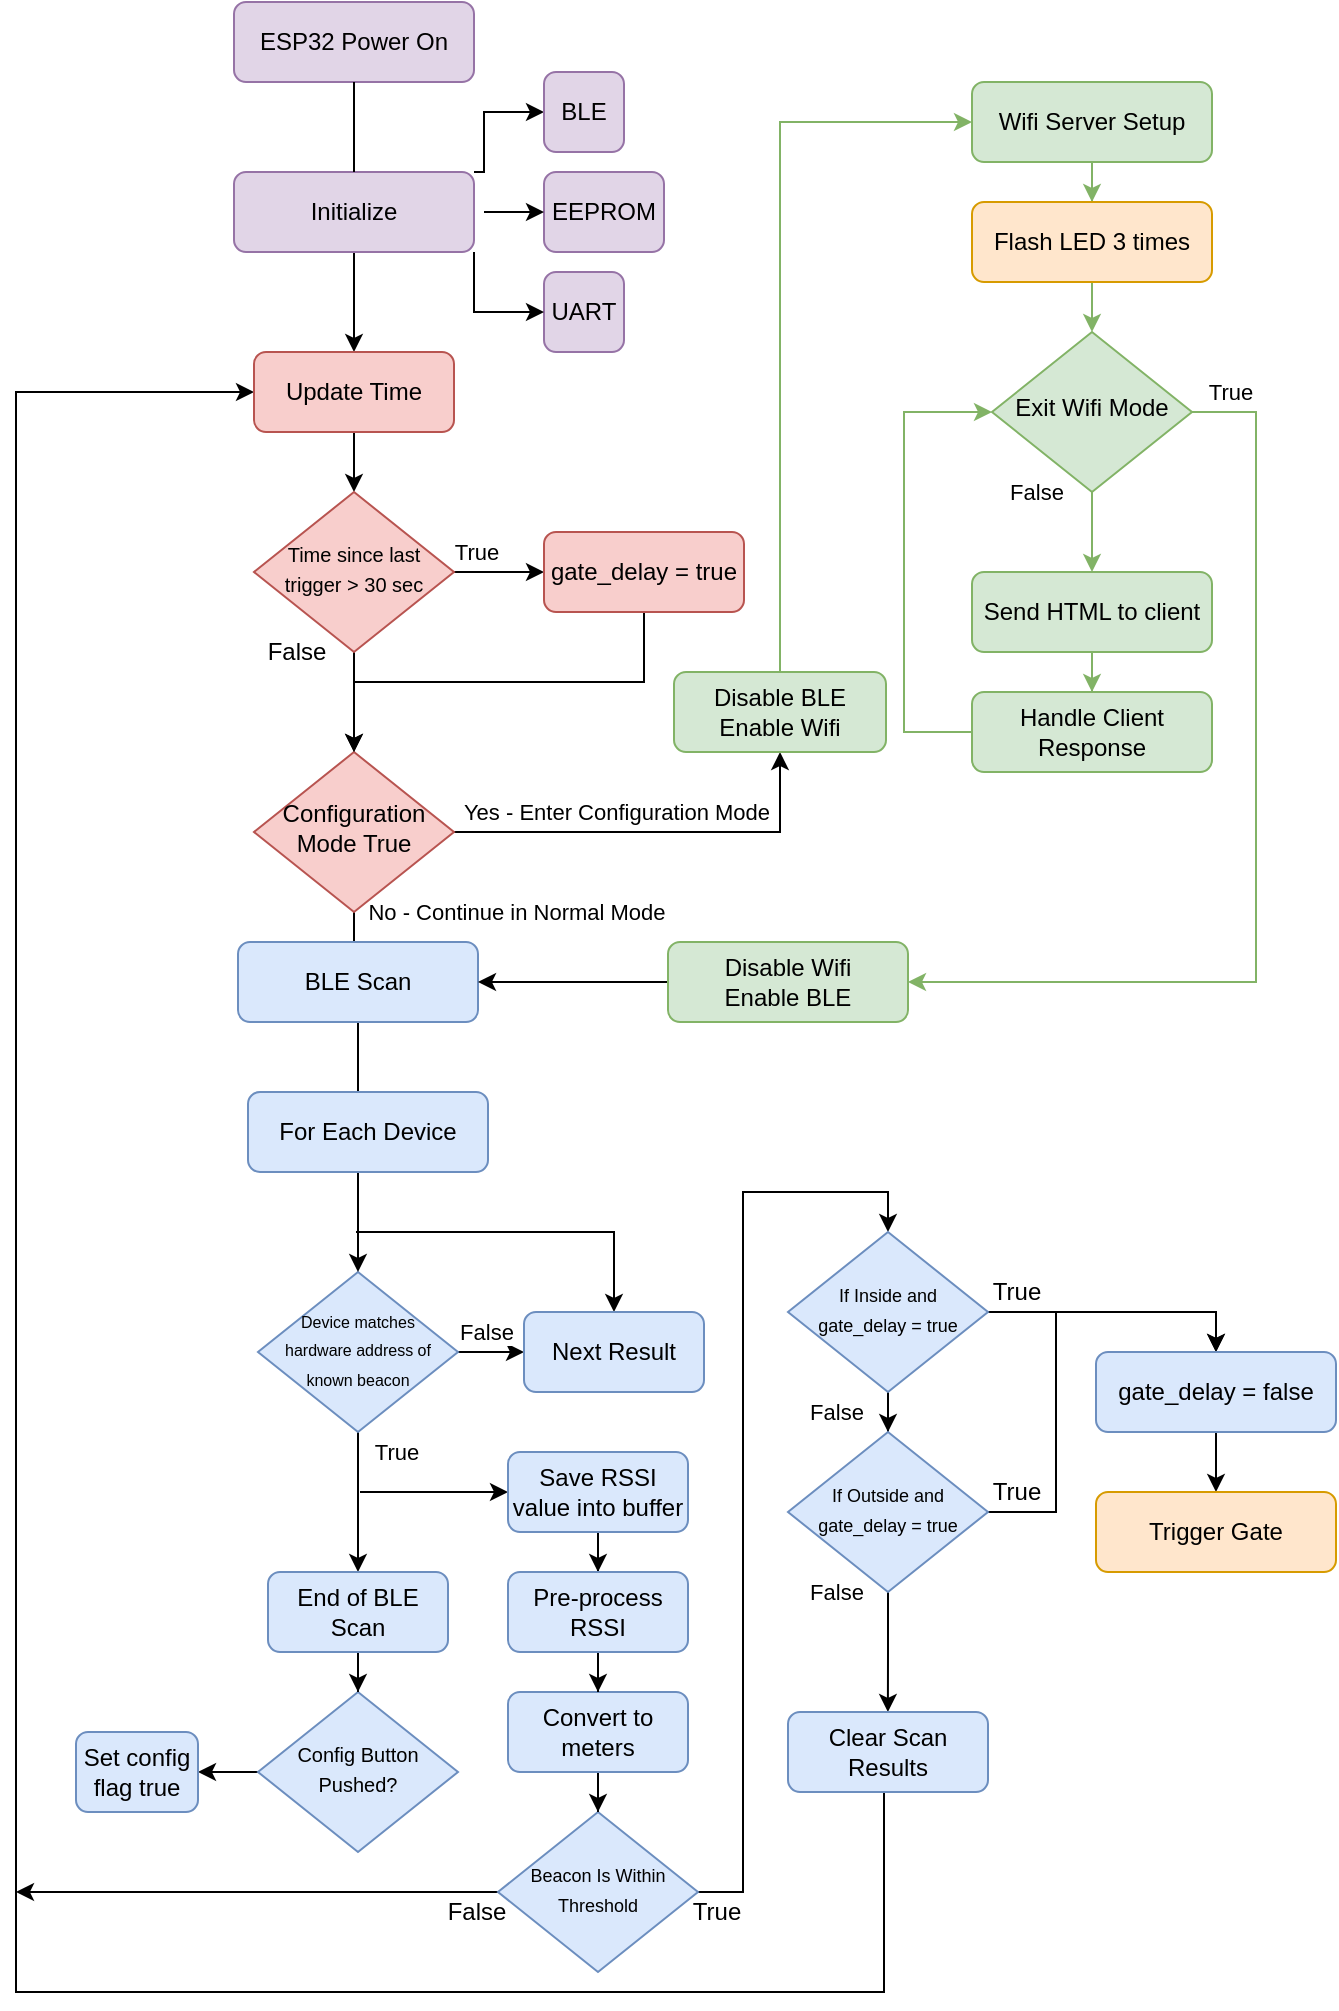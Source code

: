 <mxfile version="15.2.9" type="github">
  <diagram id="C5RBs43oDa-KdzZeNtuy" name="Page-1">
    <mxGraphModel dx="982" dy="354" grid="1" gridSize="10" guides="1" tooltips="1" connect="1" arrows="1" fold="1" page="1" pageScale="1" pageWidth="827" pageHeight="1169" math="0" shadow="0">
      <root>
        <mxCell id="WIyWlLk6GJQsqaUBKTNV-0" />
        <mxCell id="WIyWlLk6GJQsqaUBKTNV-1" parent="WIyWlLk6GJQsqaUBKTNV-0" />
        <mxCell id="WIyWlLk6GJQsqaUBKTNV-3" value="ESP32 Power On" style="rounded=1;whiteSpace=wrap;html=1;fontSize=12;glass=0;strokeWidth=1;shadow=0;fillColor=#e1d5e7;strokeColor=#9673a6;" parent="WIyWlLk6GJQsqaUBKTNV-1" vertex="1">
          <mxGeometry x="179" y="55" width="120" height="40" as="geometry" />
        </mxCell>
        <mxCell id="ksJ2-tg5TAEJMqugs6vy-25" value="No - Continue in Normal Mode" style="edgeStyle=orthogonalEdgeStyle;rounded=0;orthogonalLoop=1;jettySize=auto;html=1;endArrow=classic;endFill=1;entryX=0.5;entryY=0;entryDx=0;entryDy=0;" parent="WIyWlLk6GJQsqaUBKTNV-1" source="WIyWlLk6GJQsqaUBKTNV-6" target="WIyWlLk6GJQsqaUBKTNV-11" edge="1">
          <mxGeometry x="1" y="-80" relative="1" as="geometry">
            <mxPoint x="244" y="590" as="targetPoint" />
            <mxPoint x="-1" y="-15" as="offset" />
          </mxGeometry>
        </mxCell>
        <mxCell id="ksJ2-tg5TAEJMqugs6vy-63" value="Yes - Enter Configuration Mode" style="edgeStyle=orthogonalEdgeStyle;rounded=0;orthogonalLoop=1;jettySize=auto;html=1;endArrow=classic;endFill=1;entryX=0.5;entryY=1;entryDx=0;entryDy=0;" parent="WIyWlLk6GJQsqaUBKTNV-1" source="WIyWlLk6GJQsqaUBKTNV-6" target="ksJ2-tg5TAEJMqugs6vy-24" edge="1">
          <mxGeometry x="-0.2" y="10" relative="1" as="geometry">
            <mxPoint x="384" y="490" as="targetPoint" />
            <mxPoint as="offset" />
          </mxGeometry>
        </mxCell>
        <mxCell id="WIyWlLk6GJQsqaUBKTNV-6" value="Configuration Mode True" style="rhombus;whiteSpace=wrap;html=1;shadow=0;fontFamily=Helvetica;fontSize=12;align=center;strokeWidth=1;spacing=6;spacingTop=-4;fillColor=#f8cecc;strokeColor=#b85450;" parent="WIyWlLk6GJQsqaUBKTNV-1" vertex="1">
          <mxGeometry x="189" y="430" width="100" height="80" as="geometry" />
        </mxCell>
        <mxCell id="ksJ2-tg5TAEJMqugs6vy-29" value="False" style="edgeStyle=orthogonalEdgeStyle;rounded=0;orthogonalLoop=1;jettySize=auto;html=1;entryX=0;entryY=0.5;entryDx=0;entryDy=0;endArrow=classic;endFill=1;" parent="WIyWlLk6GJQsqaUBKTNV-1" source="WIyWlLk6GJQsqaUBKTNV-10" target="ksJ2-tg5TAEJMqugs6vy-28" edge="1">
          <mxGeometry x="0.2" y="10" relative="1" as="geometry">
            <mxPoint as="offset" />
          </mxGeometry>
        </mxCell>
        <mxCell id="Vk3lI_JBrGD9sN9y5tSl-5" value="True" style="edgeStyle=orthogonalEdgeStyle;rounded=0;sketch=0;orthogonalLoop=1;jettySize=auto;html=1;entryX=0.5;entryY=0;entryDx=0;entryDy=0;shadow=0;fontColor=#000000;startArrow=none;startFill=0;endArrow=classic;endFill=1;strokeColor=#000000;strokeWidth=1;" edge="1" parent="WIyWlLk6GJQsqaUBKTNV-1" source="WIyWlLk6GJQsqaUBKTNV-10" target="Vk3lI_JBrGD9sN9y5tSl-1">
          <mxGeometry x="-0.714" y="19" relative="1" as="geometry">
            <Array as="points">
              <mxPoint x="241" y="840" />
            </Array>
            <mxPoint as="offset" />
          </mxGeometry>
        </mxCell>
        <mxCell id="WIyWlLk6GJQsqaUBKTNV-10" value="&lt;font style=&quot;font-size: 8px&quot;&gt;Device matches hardware address of known beacon&lt;/font&gt;" style="rhombus;whiteSpace=wrap;html=1;shadow=0;fontFamily=Helvetica;fontSize=12;align=center;strokeWidth=1;spacing=6;spacingTop=-4;fillColor=#dae8fc;strokeColor=#6c8ebf;" parent="WIyWlLk6GJQsqaUBKTNV-1" vertex="1">
          <mxGeometry x="191" y="690" width="100" height="80" as="geometry" />
        </mxCell>
        <mxCell id="ksJ2-tg5TAEJMqugs6vy-26" style="edgeStyle=orthogonalEdgeStyle;rounded=0;orthogonalLoop=1;jettySize=auto;html=1;entryX=0.5;entryY=0;entryDx=0;entryDy=0;endArrow=classic;endFill=1;" parent="WIyWlLk6GJQsqaUBKTNV-1" source="WIyWlLk6GJQsqaUBKTNV-11" target="WIyWlLk6GJQsqaUBKTNV-10" edge="1">
          <mxGeometry relative="1" as="geometry" />
        </mxCell>
        <mxCell id="WIyWlLk6GJQsqaUBKTNV-11" value="BLE Scan" style="rounded=1;whiteSpace=wrap;html=1;fontSize=12;glass=0;strokeWidth=1;shadow=0;fillColor=#dae8fc;strokeColor=#6c8ebf;" parent="WIyWlLk6GJQsqaUBKTNV-1" vertex="1">
          <mxGeometry x="181" y="525" width="120" height="40" as="geometry" />
        </mxCell>
        <mxCell id="ksJ2-tg5TAEJMqugs6vy-60" style="edgeStyle=orthogonalEdgeStyle;rounded=0;orthogonalLoop=1;jettySize=auto;html=1;entryX=0.5;entryY=0;entryDx=0;entryDy=0;endArrow=classic;endFill=1;" parent="WIyWlLk6GJQsqaUBKTNV-1" source="ksJ2-tg5TAEJMqugs6vy-0" edge="1" target="ksJ2-tg5TAEJMqugs6vy-80">
          <mxGeometry relative="1" as="geometry">
            <mxPoint x="244" y="230" as="targetPoint" />
          </mxGeometry>
        </mxCell>
        <mxCell id="ksJ2-tg5TAEJMqugs6vy-0" value="Initialize" style="rounded=1;whiteSpace=wrap;html=1;fontSize=12;glass=0;strokeWidth=1;shadow=0;fillColor=#e1d5e7;strokeColor=#9673a6;" parent="WIyWlLk6GJQsqaUBKTNV-1" vertex="1">
          <mxGeometry x="179" y="140" width="120" height="40" as="geometry" />
        </mxCell>
        <mxCell id="ksJ2-tg5TAEJMqugs6vy-1" value="" style="rounded=0;html=1;jettySize=auto;orthogonalLoop=1;fontSize=11;endArrow=none;endFill=0;endSize=8;strokeWidth=1;shadow=0;labelBackgroundColor=none;edgeStyle=orthogonalEdgeStyle;" parent="WIyWlLk6GJQsqaUBKTNV-1" source="WIyWlLk6GJQsqaUBKTNV-3" target="ksJ2-tg5TAEJMqugs6vy-0" edge="1">
          <mxGeometry relative="1" as="geometry">
            <mxPoint x="244" y="100" as="sourcePoint" />
            <mxPoint x="244" y="460" as="targetPoint" />
          </mxGeometry>
        </mxCell>
        <mxCell id="ksJ2-tg5TAEJMqugs6vy-12" style="edgeStyle=orthogonalEdgeStyle;rounded=0;orthogonalLoop=1;jettySize=auto;html=1;exitX=1;exitY=0;exitDx=0;exitDy=0;entryX=0;entryY=0.5;entryDx=0;entryDy=0;" parent="WIyWlLk6GJQsqaUBKTNV-1" source="ksJ2-tg5TAEJMqugs6vy-0" target="ksJ2-tg5TAEJMqugs6vy-2" edge="1">
          <mxGeometry relative="1" as="geometry">
            <mxPoint x="331" y="110" as="targetPoint" />
            <Array as="points">
              <mxPoint x="304" y="110" />
            </Array>
          </mxGeometry>
        </mxCell>
        <mxCell id="ksJ2-tg5TAEJMqugs6vy-2" value="BLE" style="rounded=1;whiteSpace=wrap;html=1;fontSize=12;glass=0;strokeWidth=1;shadow=0;fillColor=#e1d5e7;strokeColor=#9673a6;" parent="WIyWlLk6GJQsqaUBKTNV-1" vertex="1">
          <mxGeometry x="334" y="90" width="40" height="40" as="geometry" />
        </mxCell>
        <mxCell id="ksJ2-tg5TAEJMqugs6vy-3" value="EEPROM" style="rounded=1;whiteSpace=wrap;html=1;fontSize=12;glass=0;strokeWidth=1;shadow=0;fillColor=#e1d5e7;strokeColor=#9673a6;" parent="WIyWlLk6GJQsqaUBKTNV-1" vertex="1">
          <mxGeometry x="334" y="140" width="60" height="40" as="geometry" />
        </mxCell>
        <mxCell id="ksJ2-tg5TAEJMqugs6vy-4" value="UART" style="rounded=1;whiteSpace=wrap;html=1;fontSize=12;glass=0;strokeWidth=1;shadow=0;fillColor=#e1d5e7;strokeColor=#9673a6;" parent="WIyWlLk6GJQsqaUBKTNV-1" vertex="1">
          <mxGeometry x="334" y="190" width="40" height="40" as="geometry" />
        </mxCell>
        <mxCell id="ksJ2-tg5TAEJMqugs6vy-10" style="edgeStyle=orthogonalEdgeStyle;rounded=0;orthogonalLoop=1;jettySize=auto;html=1;entryX=0;entryY=0.5;entryDx=0;entryDy=0;" parent="WIyWlLk6GJQsqaUBKTNV-1" target="ksJ2-tg5TAEJMqugs6vy-3" edge="1">
          <mxGeometry relative="1" as="geometry">
            <mxPoint x="304" y="160" as="sourcePoint" />
          </mxGeometry>
        </mxCell>
        <mxCell id="ksJ2-tg5TAEJMqugs6vy-11" style="edgeStyle=orthogonalEdgeStyle;rounded=0;orthogonalLoop=1;jettySize=auto;html=1;entryX=0;entryY=0.5;entryDx=0;entryDy=0;exitX=1;exitY=1;exitDx=0;exitDy=0;" parent="WIyWlLk6GJQsqaUBKTNV-1" source="ksJ2-tg5TAEJMqugs6vy-0" target="ksJ2-tg5TAEJMqugs6vy-4" edge="1">
          <mxGeometry relative="1" as="geometry" />
        </mxCell>
        <mxCell id="ksJ2-tg5TAEJMqugs6vy-16" style="edgeStyle=orthogonalEdgeStyle;rounded=0;orthogonalLoop=1;jettySize=auto;html=1;exitX=0.5;exitY=1;exitDx=0;exitDy=0;" parent="WIyWlLk6GJQsqaUBKTNV-1" target="ksJ2-tg5TAEJMqugs6vy-15" edge="1" source="ksJ2-tg5TAEJMqugs6vy-80">
          <mxGeometry relative="1" as="geometry">
            <mxPoint x="244" y="270" as="sourcePoint" />
          </mxGeometry>
        </mxCell>
        <mxCell id="ksJ2-tg5TAEJMqugs6vy-18" value="True" style="edgeStyle=orthogonalEdgeStyle;rounded=0;orthogonalLoop=1;jettySize=auto;html=1;entryX=0;entryY=0.5;entryDx=0;entryDy=0;" parent="WIyWlLk6GJQsqaUBKTNV-1" source="ksJ2-tg5TAEJMqugs6vy-15" target="ksJ2-tg5TAEJMqugs6vy-17" edge="1">
          <mxGeometry x="-0.511" y="10" relative="1" as="geometry">
            <mxPoint as="offset" />
          </mxGeometry>
        </mxCell>
        <mxCell id="Vk3lI_JBrGD9sN9y5tSl-26" value="False" style="edgeStyle=orthogonalEdgeStyle;rounded=0;sketch=0;orthogonalLoop=1;jettySize=auto;html=1;entryX=0.5;entryY=0;entryDx=0;entryDy=0;shadow=0;fontSize=12;fontColor=#000000;startArrow=none;startFill=0;endArrow=classic;endFill=1;strokeColor=#000000;strokeWidth=1;" edge="1" parent="WIyWlLk6GJQsqaUBKTNV-1" source="ksJ2-tg5TAEJMqugs6vy-15" target="WIyWlLk6GJQsqaUBKTNV-6">
          <mxGeometry x="-1" y="-29" relative="1" as="geometry">
            <mxPoint as="offset" />
          </mxGeometry>
        </mxCell>
        <mxCell id="ksJ2-tg5TAEJMqugs6vy-15" value="&lt;span style=&quot;font-size: 10px&quot;&gt;Time since last trigger &amp;gt; 30 sec&lt;br&gt;&lt;/span&gt;" style="rhombus;whiteSpace=wrap;html=1;shadow=0;fontFamily=Helvetica;fontSize=12;align=center;strokeWidth=1;spacing=6;spacingTop=-4;fillColor=#f8cecc;strokeColor=#b85450;" parent="WIyWlLk6GJQsqaUBKTNV-1" vertex="1">
          <mxGeometry x="189" y="300" width="100" height="80" as="geometry" />
        </mxCell>
        <mxCell id="ksJ2-tg5TAEJMqugs6vy-85" style="edgeStyle=orthogonalEdgeStyle;rounded=0;orthogonalLoop=1;jettySize=auto;html=1;exitX=0.5;exitY=1;exitDx=0;exitDy=0;entryX=0.5;entryY=0;entryDx=0;entryDy=0;endArrow=classic;endFill=1;" parent="WIyWlLk6GJQsqaUBKTNV-1" source="ksJ2-tg5TAEJMqugs6vy-17" target="WIyWlLk6GJQsqaUBKTNV-6" edge="1">
          <mxGeometry relative="1" as="geometry" />
        </mxCell>
        <mxCell id="ksJ2-tg5TAEJMqugs6vy-17" value="gate_delay = true" style="rounded=1;whiteSpace=wrap;html=1;fontSize=12;glass=0;strokeWidth=1;shadow=0;fillColor=#f8cecc;strokeColor=#b85450;" parent="WIyWlLk6GJQsqaUBKTNV-1" vertex="1">
          <mxGeometry x="334" y="320" width="100" height="40" as="geometry" />
        </mxCell>
        <mxCell id="ksJ2-tg5TAEJMqugs6vy-62" style="edgeStyle=orthogonalEdgeStyle;rounded=0;orthogonalLoop=1;jettySize=auto;html=1;entryX=0;entryY=0.5;entryDx=0;entryDy=0;endArrow=classic;endFill=1;exitX=0.5;exitY=0;exitDx=0;exitDy=0;fillColor=#d5e8d4;strokeColor=#82b366;" parent="WIyWlLk6GJQsqaUBKTNV-1" source="ksJ2-tg5TAEJMqugs6vy-24" target="ksJ2-tg5TAEJMqugs6vy-58" edge="1">
          <mxGeometry relative="1" as="geometry">
            <mxPoint x="508" y="325" as="sourcePoint" />
          </mxGeometry>
        </mxCell>
        <mxCell id="ksJ2-tg5TAEJMqugs6vy-24" value="Disable BLE&lt;br&gt;Enable Wifi" style="rounded=1;whiteSpace=wrap;html=1;fontSize=12;glass=0;strokeWidth=1;shadow=0;fillColor=#d5e8d4;strokeColor=#82b366;" parent="WIyWlLk6GJQsqaUBKTNV-1" vertex="1">
          <mxGeometry x="399" y="390" width="106" height="40" as="geometry" />
        </mxCell>
        <mxCell id="ksJ2-tg5TAEJMqugs6vy-27" value="For Each Device" style="rounded=1;whiteSpace=wrap;html=1;fontSize=12;glass=0;strokeWidth=1;shadow=0;fillColor=#dae8fc;strokeColor=#6c8ebf;" parent="WIyWlLk6GJQsqaUBKTNV-1" vertex="1">
          <mxGeometry x="186" y="600" width="120" height="40" as="geometry" />
        </mxCell>
        <mxCell id="Vk3lI_JBrGD9sN9y5tSl-12" style="edgeStyle=orthogonalEdgeStyle;rounded=0;sketch=0;orthogonalLoop=1;jettySize=auto;html=1;shadow=0;fontSize=12;fontColor=#000000;startArrow=classic;startFill=1;endArrow=none;endFill=0;strokeColor=#000000;strokeWidth=1;" edge="1" parent="WIyWlLk6GJQsqaUBKTNV-1" source="ksJ2-tg5TAEJMqugs6vy-28">
          <mxGeometry relative="1" as="geometry">
            <mxPoint x="240" y="670" as="targetPoint" />
            <Array as="points">
              <mxPoint x="369" y="670" />
            </Array>
          </mxGeometry>
        </mxCell>
        <mxCell id="ksJ2-tg5TAEJMqugs6vy-28" value="Next Result" style="rounded=1;whiteSpace=wrap;html=1;fontSize=12;glass=0;strokeWidth=1;shadow=0;fillColor=#dae8fc;strokeColor=#6c8ebf;" parent="WIyWlLk6GJQsqaUBKTNV-1" vertex="1">
          <mxGeometry x="324" y="710" width="90" height="40" as="geometry" />
        </mxCell>
        <mxCell id="Vk3lI_JBrGD9sN9y5tSl-6" style="edgeStyle=orthogonalEdgeStyle;rounded=0;sketch=0;orthogonalLoop=1;jettySize=auto;html=1;shadow=0;fontSize=12;fontColor=#000000;startArrow=none;startFill=0;endArrow=classic;endFill=1;strokeColor=#000000;strokeWidth=1;entryX=0;entryY=0.5;entryDx=0;entryDy=0;" edge="1" parent="WIyWlLk6GJQsqaUBKTNV-1" target="ksJ2-tg5TAEJMqugs6vy-32">
          <mxGeometry relative="1" as="geometry">
            <mxPoint x="262" y="810" as="targetPoint" />
            <mxPoint x="242" y="800" as="sourcePoint" />
            <Array as="points">
              <mxPoint x="242" y="800" />
            </Array>
          </mxGeometry>
        </mxCell>
        <mxCell id="Vk3lI_JBrGD9sN9y5tSl-7" style="edgeStyle=orthogonalEdgeStyle;rounded=0;sketch=0;orthogonalLoop=1;jettySize=auto;html=1;entryX=0.5;entryY=0;entryDx=0;entryDy=0;shadow=0;fontSize=12;fontColor=#000000;startArrow=none;startFill=0;endArrow=classic;endFill=1;strokeColor=#000000;strokeWidth=1;" edge="1" parent="WIyWlLk6GJQsqaUBKTNV-1" source="ksJ2-tg5TAEJMqugs6vy-32" target="Vk3lI_JBrGD9sN9y5tSl-4">
          <mxGeometry relative="1" as="geometry" />
        </mxCell>
        <mxCell id="ksJ2-tg5TAEJMqugs6vy-32" value="Save RSSI value into buffer" style="rounded=1;whiteSpace=wrap;html=1;fontSize=12;glass=0;strokeWidth=1;shadow=0;fillColor=#dae8fc;strokeColor=#6c8ebf;" parent="WIyWlLk6GJQsqaUBKTNV-1" vertex="1">
          <mxGeometry x="316" y="780" width="90" height="40" as="geometry" />
        </mxCell>
        <mxCell id="Vk3lI_JBrGD9sN9y5tSl-20" value="True" style="edgeStyle=orthogonalEdgeStyle;rounded=0;sketch=0;orthogonalLoop=1;jettySize=auto;html=1;entryX=0.5;entryY=0;entryDx=0;entryDy=0;shadow=0;fontSize=12;fontColor=#000000;startArrow=none;startFill=0;endArrow=classic;endFill=1;strokeColor=#000000;strokeWidth=1;" edge="1" parent="WIyWlLk6GJQsqaUBKTNV-1" source="ksJ2-tg5TAEJMqugs6vy-34" target="ksJ2-tg5TAEJMqugs6vy-47">
          <mxGeometry x="-0.961" y="-10" relative="1" as="geometry">
            <mxPoint as="offset" />
          </mxGeometry>
        </mxCell>
        <mxCell id="Vk3lI_JBrGD9sN9y5tSl-21" value="False" style="edgeStyle=orthogonalEdgeStyle;rounded=0;sketch=0;orthogonalLoop=1;jettySize=auto;html=1;shadow=0;fontSize=12;fontColor=#000000;startArrow=none;startFill=0;endArrow=classic;endFill=1;strokeColor=#000000;strokeWidth=1;" edge="1" parent="WIyWlLk6GJQsqaUBKTNV-1" source="ksJ2-tg5TAEJMqugs6vy-34">
          <mxGeometry x="-0.909" y="10" relative="1" as="geometry">
            <mxPoint x="70" y="1000" as="targetPoint" />
            <mxPoint as="offset" />
          </mxGeometry>
        </mxCell>
        <mxCell id="ksJ2-tg5TAEJMqugs6vy-34" value="&lt;font style=&quot;font-size: 9px&quot;&gt;Beacon Is Within Threshold&lt;/font&gt;" style="rhombus;whiteSpace=wrap;html=1;shadow=0;fontFamily=Helvetica;fontSize=12;align=center;strokeWidth=1;spacing=6;spacingTop=-4;fillColor=#dae8fc;strokeColor=#6c8ebf;" parent="WIyWlLk6GJQsqaUBKTNV-1" vertex="1">
          <mxGeometry x="311" y="960" width="100" height="80" as="geometry" />
        </mxCell>
        <mxCell id="Vk3lI_JBrGD9sN9y5tSl-16" style="edgeStyle=orthogonalEdgeStyle;rounded=0;sketch=0;orthogonalLoop=1;jettySize=auto;html=1;entryX=1;entryY=0.5;entryDx=0;entryDy=0;shadow=0;fontSize=12;fontColor=#000000;startArrow=none;startFill=0;endArrow=classic;endFill=1;strokeColor=#000000;strokeWidth=1;" edge="1" parent="WIyWlLk6GJQsqaUBKTNV-1" source="ksJ2-tg5TAEJMqugs6vy-36" target="ksJ2-tg5TAEJMqugs6vy-42">
          <mxGeometry relative="1" as="geometry" />
        </mxCell>
        <mxCell id="ksJ2-tg5TAEJMqugs6vy-36" value="&lt;font size=&quot;1&quot;&gt;Config Button Pushed?&lt;/font&gt;" style="rhombus;whiteSpace=wrap;html=1;shadow=0;fontFamily=Helvetica;fontSize=12;align=center;strokeWidth=1;spacing=6;spacingTop=-4;fillColor=#dae8fc;strokeColor=#6c8ebf;" parent="WIyWlLk6GJQsqaUBKTNV-1" vertex="1">
          <mxGeometry x="191" y="900" width="100" height="80" as="geometry" />
        </mxCell>
        <mxCell id="ksJ2-tg5TAEJMqugs6vy-42" value="Set config flag true" style="rounded=1;whiteSpace=wrap;html=1;fontSize=12;glass=0;strokeWidth=1;shadow=0;fillColor=#dae8fc;strokeColor=#6c8ebf;" parent="WIyWlLk6GJQsqaUBKTNV-1" vertex="1">
          <mxGeometry x="100" y="920" width="61" height="40" as="geometry" />
        </mxCell>
        <mxCell id="ksJ2-tg5TAEJMqugs6vy-54" value="False" style="edgeStyle=orthogonalEdgeStyle;rounded=0;orthogonalLoop=1;jettySize=auto;html=1;entryX=0.5;entryY=0;entryDx=0;entryDy=0;endArrow=classic;endFill=1;" parent="WIyWlLk6GJQsqaUBKTNV-1" source="ksJ2-tg5TAEJMqugs6vy-47" target="ksJ2-tg5TAEJMqugs6vy-48" edge="1">
          <mxGeometry x="0.667" y="-26" relative="1" as="geometry">
            <mxPoint as="offset" />
          </mxGeometry>
        </mxCell>
        <mxCell id="Vk3lI_JBrGD9sN9y5tSl-22" value="True" style="edgeStyle=orthogonalEdgeStyle;rounded=0;sketch=0;orthogonalLoop=1;jettySize=auto;html=1;entryX=0.5;entryY=0;entryDx=0;entryDy=0;shadow=0;fontSize=12;fontColor=#000000;startArrow=none;startFill=0;endArrow=classic;endFill=1;strokeColor=#000000;strokeWidth=1;" edge="1" parent="WIyWlLk6GJQsqaUBKTNV-1" source="ksJ2-tg5TAEJMqugs6vy-47" target="ksJ2-tg5TAEJMqugs6vy-51">
          <mxGeometry x="-0.791" y="10" relative="1" as="geometry">
            <mxPoint as="offset" />
          </mxGeometry>
        </mxCell>
        <mxCell id="ksJ2-tg5TAEJMqugs6vy-47" value="&lt;font style=&quot;font-size: 9px&quot;&gt;If Inside and gate_delay = true&lt;/font&gt;" style="rhombus;whiteSpace=wrap;html=1;shadow=0;fontFamily=Helvetica;fontSize=12;align=center;strokeWidth=1;spacing=6;spacingTop=-4;fillColor=#dae8fc;strokeColor=#6c8ebf;" parent="WIyWlLk6GJQsqaUBKTNV-1" vertex="1">
          <mxGeometry x="456" y="670" width="100" height="80" as="geometry" />
        </mxCell>
        <mxCell id="ksJ2-tg5TAEJMqugs6vy-55" value="False" style="edgeStyle=orthogonalEdgeStyle;rounded=0;orthogonalLoop=1;jettySize=auto;html=1;exitX=0.5;exitY=1;exitDx=0;exitDy=0;endArrow=classic;endFill=1;" parent="WIyWlLk6GJQsqaUBKTNV-1" source="ksJ2-tg5TAEJMqugs6vy-48" edge="1">
          <mxGeometry x="-0.999" y="-26" relative="1" as="geometry">
            <mxPoint x="505.952" y="910" as="targetPoint" />
            <mxPoint as="offset" />
          </mxGeometry>
        </mxCell>
        <mxCell id="Vk3lI_JBrGD9sN9y5tSl-23" value="True" style="edgeStyle=orthogonalEdgeStyle;rounded=0;sketch=0;orthogonalLoop=1;jettySize=auto;html=1;entryX=0.5;entryY=0;entryDx=0;entryDy=0;shadow=0;fontSize=12;fontColor=#000000;startArrow=none;startFill=0;endArrow=classic;endFill=1;strokeColor=#000000;strokeWidth=1;" edge="1" parent="WIyWlLk6GJQsqaUBKTNV-1" source="ksJ2-tg5TAEJMqugs6vy-48" target="ksJ2-tg5TAEJMqugs6vy-51">
          <mxGeometry x="-0.88" y="10" relative="1" as="geometry">
            <Array as="points">
              <mxPoint x="590" y="810" />
              <mxPoint x="590" y="710" />
              <mxPoint x="670" y="710" />
            </Array>
            <mxPoint as="offset" />
          </mxGeometry>
        </mxCell>
        <mxCell id="ksJ2-tg5TAEJMqugs6vy-48" value="&lt;font style=&quot;font-size: 9px&quot;&gt;If Outside and gate_delay = true&lt;/font&gt;" style="rhombus;whiteSpace=wrap;html=1;shadow=0;fontFamily=Helvetica;fontSize=12;align=center;strokeWidth=1;spacing=6;spacingTop=-4;fillColor=#dae8fc;strokeColor=#6c8ebf;" parent="WIyWlLk6GJQsqaUBKTNV-1" vertex="1">
          <mxGeometry x="456" y="770" width="100" height="80" as="geometry" />
        </mxCell>
        <mxCell id="Vk3lI_JBrGD9sN9y5tSl-25" style="edgeStyle=orthogonalEdgeStyle;rounded=0;sketch=0;orthogonalLoop=1;jettySize=auto;html=1;entryX=0.5;entryY=0;entryDx=0;entryDy=0;shadow=0;fontSize=12;fontColor=#000000;startArrow=none;startFill=0;endArrow=classic;endFill=1;strokeColor=#000000;strokeWidth=1;" edge="1" parent="WIyWlLk6GJQsqaUBKTNV-1" source="ksJ2-tg5TAEJMqugs6vy-51" target="ksJ2-tg5TAEJMqugs6vy-81">
          <mxGeometry relative="1" as="geometry" />
        </mxCell>
        <mxCell id="ksJ2-tg5TAEJMqugs6vy-51" value="gate_delay = false" style="rounded=1;whiteSpace=wrap;html=1;fontSize=12;glass=0;strokeWidth=1;shadow=0;fillColor=#dae8fc;strokeColor=#6c8ebf;" parent="WIyWlLk6GJQsqaUBKTNV-1" vertex="1">
          <mxGeometry x="610" y="730" width="120" height="40" as="geometry" />
        </mxCell>
        <mxCell id="ksJ2-tg5TAEJMqugs6vy-76" style="edgeStyle=orthogonalEdgeStyle;rounded=0;orthogonalLoop=1;jettySize=auto;html=1;entryX=0;entryY=0.5;entryDx=0;entryDy=0;endArrow=classic;endFill=1;" parent="WIyWlLk6GJQsqaUBKTNV-1" source="ksJ2-tg5TAEJMqugs6vy-56" target="ksJ2-tg5TAEJMqugs6vy-80" edge="1">
          <mxGeometry relative="1" as="geometry">
            <Array as="points">
              <mxPoint x="504" y="1050" />
              <mxPoint x="70" y="1050" />
              <mxPoint x="70" y="250" />
            </Array>
          </mxGeometry>
        </mxCell>
        <mxCell id="ksJ2-tg5TAEJMqugs6vy-56" value="Clear Scan Results" style="rounded=1;whiteSpace=wrap;html=1;fontSize=12;glass=0;strokeWidth=1;shadow=0;fillColor=#dae8fc;strokeColor=#6c8ebf;" parent="WIyWlLk6GJQsqaUBKTNV-1" vertex="1">
          <mxGeometry x="456" y="910" width="100" height="40" as="geometry" />
        </mxCell>
        <mxCell id="ksJ2-tg5TAEJMqugs6vy-65" style="edgeStyle=orthogonalEdgeStyle;rounded=0;orthogonalLoop=1;jettySize=auto;html=1;entryX=0.5;entryY=0;entryDx=0;entryDy=0;endArrow=classic;endFill=1;fillColor=#d5e8d4;strokeColor=#82b366;" parent="WIyWlLk6GJQsqaUBKTNV-1" source="ksJ2-tg5TAEJMqugs6vy-58" target="ksJ2-tg5TAEJMqugs6vy-64" edge="1">
          <mxGeometry relative="1" as="geometry" />
        </mxCell>
        <mxCell id="ksJ2-tg5TAEJMqugs6vy-58" value="Wifi Server Setup" style="rounded=1;whiteSpace=wrap;html=1;fontSize=12;glass=0;strokeWidth=1;shadow=0;fillColor=#d5e8d4;strokeColor=#82b366;" parent="WIyWlLk6GJQsqaUBKTNV-1" vertex="1">
          <mxGeometry x="548" y="95" width="120" height="40" as="geometry" />
        </mxCell>
        <mxCell id="ksJ2-tg5TAEJMqugs6vy-71" style="edgeStyle=orthogonalEdgeStyle;rounded=0;orthogonalLoop=1;jettySize=auto;html=1;entryX=0.5;entryY=0;entryDx=0;entryDy=0;endArrow=classic;endFill=1;fillColor=#d5e8d4;strokeColor=#82b366;" parent="WIyWlLk6GJQsqaUBKTNV-1" source="ksJ2-tg5TAEJMqugs6vy-64" target="ksJ2-tg5TAEJMqugs6vy-69" edge="1">
          <mxGeometry relative="1" as="geometry" />
        </mxCell>
        <mxCell id="ksJ2-tg5TAEJMqugs6vy-64" value="Flash LED 3 times" style="rounded=1;whiteSpace=wrap;html=1;fontSize=12;glass=0;strokeWidth=1;shadow=0;fillColor=#ffe6cc;strokeColor=#d79b00;" parent="WIyWlLk6GJQsqaUBKTNV-1" vertex="1">
          <mxGeometry x="548" y="155" width="120" height="40" as="geometry" />
        </mxCell>
        <mxCell id="ksJ2-tg5TAEJMqugs6vy-78" style="edgeStyle=orthogonalEdgeStyle;rounded=0;orthogonalLoop=1;jettySize=auto;html=1;entryX=0.5;entryY=0;entryDx=0;entryDy=0;endArrow=classic;endFill=1;fillColor=#d5e8d4;strokeColor=#82b366;" parent="WIyWlLk6GJQsqaUBKTNV-1" source="ksJ2-tg5TAEJMqugs6vy-66" target="ksJ2-tg5TAEJMqugs6vy-68" edge="1">
          <mxGeometry relative="1" as="geometry" />
        </mxCell>
        <mxCell id="ksJ2-tg5TAEJMqugs6vy-66" value="Send HTML to client" style="rounded=1;whiteSpace=wrap;html=1;fontSize=12;glass=0;strokeWidth=1;shadow=0;fillColor=#d5e8d4;strokeColor=#82b366;" parent="WIyWlLk6GJQsqaUBKTNV-1" vertex="1">
          <mxGeometry x="548" y="340" width="120" height="40" as="geometry" />
        </mxCell>
        <mxCell id="ksJ2-tg5TAEJMqugs6vy-77" style="edgeStyle=orthogonalEdgeStyle;rounded=0;orthogonalLoop=1;jettySize=auto;html=1;entryX=0;entryY=0.5;entryDx=0;entryDy=0;endArrow=classic;endFill=1;fillColor=#d5e8d4;strokeColor=#82b366;" parent="WIyWlLk6GJQsqaUBKTNV-1" source="ksJ2-tg5TAEJMqugs6vy-68" target="ksJ2-tg5TAEJMqugs6vy-69" edge="1">
          <mxGeometry relative="1" as="geometry">
            <Array as="points">
              <mxPoint x="514" y="420" />
              <mxPoint x="514" y="260" />
            </Array>
          </mxGeometry>
        </mxCell>
        <mxCell id="ksJ2-tg5TAEJMqugs6vy-68" value="Handle Client Response" style="rounded=1;whiteSpace=wrap;html=1;fontSize=12;glass=0;strokeWidth=1;shadow=0;fillColor=#d5e8d4;strokeColor=#82b366;" parent="WIyWlLk6GJQsqaUBKTNV-1" vertex="1">
          <mxGeometry x="548" y="400" width="120" height="40" as="geometry" />
        </mxCell>
        <mxCell id="ksJ2-tg5TAEJMqugs6vy-70" value="False" style="edgeStyle=orthogonalEdgeStyle;rounded=0;orthogonalLoop=1;jettySize=auto;html=1;entryX=0.5;entryY=0;entryDx=0;entryDy=0;endArrow=classic;endFill=1;fillColor=#d5e8d4;strokeColor=#82b366;" parent="WIyWlLk6GJQsqaUBKTNV-1" source="ksJ2-tg5TAEJMqugs6vy-69" target="ksJ2-tg5TAEJMqugs6vy-66" edge="1">
          <mxGeometry x="-1" y="-28" relative="1" as="geometry">
            <mxPoint as="offset" />
          </mxGeometry>
        </mxCell>
        <mxCell id="ksJ2-tg5TAEJMqugs6vy-74" value="True" style="edgeStyle=orthogonalEdgeStyle;rounded=0;orthogonalLoop=1;jettySize=auto;html=1;entryX=1;entryY=0.5;entryDx=0;entryDy=0;endArrow=classic;endFill=1;exitX=1;exitY=0.5;exitDx=0;exitDy=0;fillColor=#d5e8d4;strokeColor=#82b366;" parent="WIyWlLk6GJQsqaUBKTNV-1" source="ksJ2-tg5TAEJMqugs6vy-69" target="ksJ2-tg5TAEJMqugs6vy-72" edge="1">
          <mxGeometry x="-0.922" y="10" relative="1" as="geometry">
            <Array as="points">
              <mxPoint x="690" y="260" />
              <mxPoint x="690" y="545" />
            </Array>
            <mxPoint as="offset" />
          </mxGeometry>
        </mxCell>
        <mxCell id="ksJ2-tg5TAEJMqugs6vy-69" value="Exit Wifi Mode" style="rhombus;whiteSpace=wrap;html=1;shadow=0;fontFamily=Helvetica;fontSize=12;align=center;strokeWidth=1;spacing=6;spacingTop=-4;fillColor=#d5e8d4;strokeColor=#82b366;" parent="WIyWlLk6GJQsqaUBKTNV-1" vertex="1">
          <mxGeometry x="558" y="220" width="100" height="80" as="geometry" />
        </mxCell>
        <mxCell id="ksJ2-tg5TAEJMqugs6vy-73" style="edgeStyle=orthogonalEdgeStyle;rounded=0;orthogonalLoop=1;jettySize=auto;html=1;entryX=1;entryY=0.5;entryDx=0;entryDy=0;endArrow=classic;endFill=1;" parent="WIyWlLk6GJQsqaUBKTNV-1" source="ksJ2-tg5TAEJMqugs6vy-72" target="WIyWlLk6GJQsqaUBKTNV-11" edge="1">
          <mxGeometry relative="1" as="geometry" />
        </mxCell>
        <mxCell id="ksJ2-tg5TAEJMqugs6vy-72" value="Disable Wifi&lt;br&gt;Enable BLE" style="rounded=1;whiteSpace=wrap;html=1;fontSize=12;glass=0;strokeWidth=1;shadow=0;fillColor=#d5e8d4;strokeColor=#82b366;" parent="WIyWlLk6GJQsqaUBKTNV-1" vertex="1">
          <mxGeometry x="396" y="525" width="120" height="40" as="geometry" />
        </mxCell>
        <mxCell id="ksJ2-tg5TAEJMqugs6vy-80" value="Update Time" style="rounded=1;whiteSpace=wrap;html=1;fontSize=12;glass=0;strokeWidth=1;shadow=0;fillColor=#f8cecc;strokeColor=#b85450;" parent="WIyWlLk6GJQsqaUBKTNV-1" vertex="1">
          <mxGeometry x="189" y="230" width="100" height="40" as="geometry" />
        </mxCell>
        <mxCell id="ksJ2-tg5TAEJMqugs6vy-81" value="Trigger Gate" style="rounded=1;whiteSpace=wrap;html=1;fontSize=12;glass=0;strokeWidth=1;shadow=0;fillColor=#ffe6cc;strokeColor=#d79b00;" parent="WIyWlLk6GJQsqaUBKTNV-1" vertex="1">
          <mxGeometry x="610" y="800" width="120" height="40" as="geometry" />
        </mxCell>
        <mxCell id="Vk3lI_JBrGD9sN9y5tSl-10" style="edgeStyle=orthogonalEdgeStyle;rounded=0;sketch=0;orthogonalLoop=1;jettySize=auto;html=1;entryX=0.5;entryY=0;entryDx=0;entryDy=0;shadow=0;fontSize=12;fontColor=#000000;startArrow=none;startFill=0;endArrow=classic;endFill=1;strokeColor=#000000;strokeWidth=1;" edge="1" parent="WIyWlLk6GJQsqaUBKTNV-1" source="Vk3lI_JBrGD9sN9y5tSl-1" target="ksJ2-tg5TAEJMqugs6vy-36">
          <mxGeometry relative="1" as="geometry" />
        </mxCell>
        <mxCell id="Vk3lI_JBrGD9sN9y5tSl-1" value="End of BLE Scan" style="rounded=1;whiteSpace=wrap;html=1;fontSize=12;glass=0;strokeWidth=1;shadow=0;fillColor=#dae8fc;strokeColor=#6c8ebf;" vertex="1" parent="WIyWlLk6GJQsqaUBKTNV-1">
          <mxGeometry x="196" y="840" width="90" height="40" as="geometry" />
        </mxCell>
        <mxCell id="Vk3lI_JBrGD9sN9y5tSl-19" style="edgeStyle=orthogonalEdgeStyle;rounded=0;sketch=0;orthogonalLoop=1;jettySize=auto;html=1;entryX=0.5;entryY=0;entryDx=0;entryDy=0;shadow=0;fontSize=12;fontColor=#000000;startArrow=none;startFill=0;endArrow=classic;endFill=1;strokeColor=#000000;strokeWidth=1;" edge="1" parent="WIyWlLk6GJQsqaUBKTNV-1" source="Vk3lI_JBrGD9sN9y5tSl-2" target="ksJ2-tg5TAEJMqugs6vy-34">
          <mxGeometry relative="1" as="geometry" />
        </mxCell>
        <mxCell id="Vk3lI_JBrGD9sN9y5tSl-2" value="Convert to meters" style="rounded=1;whiteSpace=wrap;html=1;fontSize=12;glass=0;strokeWidth=1;shadow=0;fillColor=#dae8fc;strokeColor=#6c8ebf;" vertex="1" parent="WIyWlLk6GJQsqaUBKTNV-1">
          <mxGeometry x="316" y="900" width="90" height="40" as="geometry" />
        </mxCell>
        <mxCell id="Vk3lI_JBrGD9sN9y5tSl-18" style="edgeStyle=orthogonalEdgeStyle;rounded=0;sketch=0;orthogonalLoop=1;jettySize=auto;html=1;entryX=0.5;entryY=0;entryDx=0;entryDy=0;shadow=0;fontSize=12;fontColor=#000000;startArrow=none;startFill=0;endArrow=classic;endFill=1;strokeColor=#000000;strokeWidth=1;" edge="1" parent="WIyWlLk6GJQsqaUBKTNV-1" source="Vk3lI_JBrGD9sN9y5tSl-4" target="Vk3lI_JBrGD9sN9y5tSl-2">
          <mxGeometry relative="1" as="geometry" />
        </mxCell>
        <mxCell id="Vk3lI_JBrGD9sN9y5tSl-4" value="Pre-process RSSI" style="rounded=1;whiteSpace=wrap;html=1;fontSize=12;glass=0;strokeWidth=1;shadow=0;fillColor=#dae8fc;strokeColor=#6c8ebf;" vertex="1" parent="WIyWlLk6GJQsqaUBKTNV-1">
          <mxGeometry x="316" y="840" width="90" height="40" as="geometry" />
        </mxCell>
      </root>
    </mxGraphModel>
  </diagram>
</mxfile>
